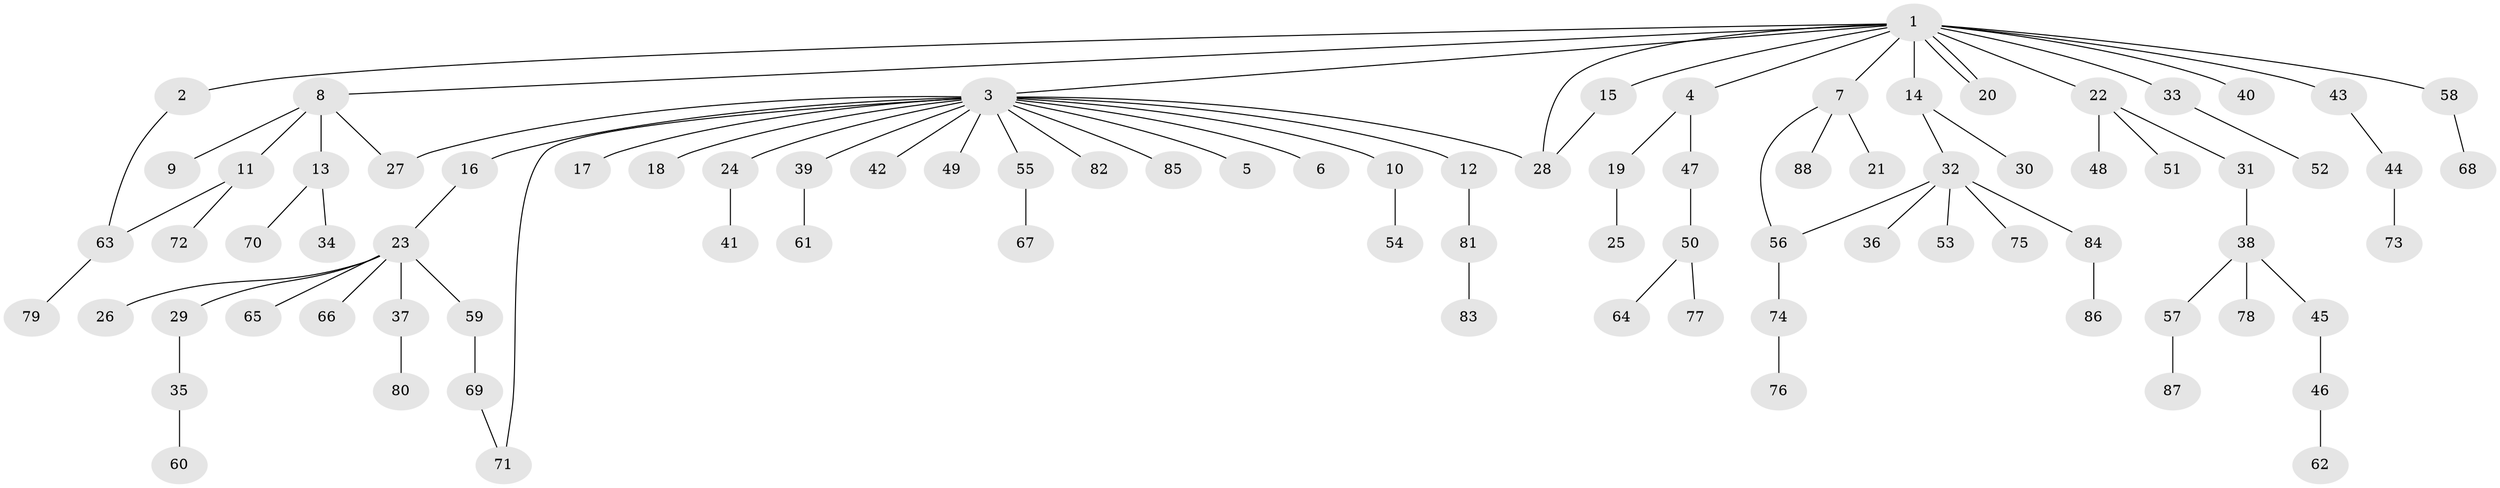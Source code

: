 // coarse degree distribution, {12: 0.016666666666666666, 2: 0.21666666666666667, 17: 0.016666666666666666, 3: 0.06666666666666667, 1: 0.6166666666666667, 6: 0.016666666666666666, 7: 0.03333333333333333, 4: 0.016666666666666666}
// Generated by graph-tools (version 1.1) at 2025/23/03/03/25 07:23:49]
// undirected, 88 vertices, 94 edges
graph export_dot {
graph [start="1"]
  node [color=gray90,style=filled];
  1;
  2;
  3;
  4;
  5;
  6;
  7;
  8;
  9;
  10;
  11;
  12;
  13;
  14;
  15;
  16;
  17;
  18;
  19;
  20;
  21;
  22;
  23;
  24;
  25;
  26;
  27;
  28;
  29;
  30;
  31;
  32;
  33;
  34;
  35;
  36;
  37;
  38;
  39;
  40;
  41;
  42;
  43;
  44;
  45;
  46;
  47;
  48;
  49;
  50;
  51;
  52;
  53;
  54;
  55;
  56;
  57;
  58;
  59;
  60;
  61;
  62;
  63;
  64;
  65;
  66;
  67;
  68;
  69;
  70;
  71;
  72;
  73;
  74;
  75;
  76;
  77;
  78;
  79;
  80;
  81;
  82;
  83;
  84;
  85;
  86;
  87;
  88;
  1 -- 2;
  1 -- 3;
  1 -- 4;
  1 -- 7;
  1 -- 8;
  1 -- 14;
  1 -- 15;
  1 -- 20;
  1 -- 20;
  1 -- 22;
  1 -- 28;
  1 -- 33;
  1 -- 40;
  1 -- 43;
  1 -- 58;
  2 -- 63;
  3 -- 5;
  3 -- 6;
  3 -- 10;
  3 -- 12;
  3 -- 16;
  3 -- 17;
  3 -- 18;
  3 -- 24;
  3 -- 27;
  3 -- 28;
  3 -- 39;
  3 -- 42;
  3 -- 49;
  3 -- 55;
  3 -- 71;
  3 -- 82;
  3 -- 85;
  4 -- 19;
  4 -- 47;
  7 -- 21;
  7 -- 56;
  7 -- 88;
  8 -- 9;
  8 -- 11;
  8 -- 13;
  8 -- 27;
  10 -- 54;
  11 -- 63;
  11 -- 72;
  12 -- 81;
  13 -- 34;
  13 -- 70;
  14 -- 30;
  14 -- 32;
  15 -- 28;
  16 -- 23;
  19 -- 25;
  22 -- 31;
  22 -- 48;
  22 -- 51;
  23 -- 26;
  23 -- 29;
  23 -- 37;
  23 -- 59;
  23 -- 65;
  23 -- 66;
  24 -- 41;
  29 -- 35;
  31 -- 38;
  32 -- 36;
  32 -- 53;
  32 -- 56;
  32 -- 75;
  32 -- 84;
  33 -- 52;
  35 -- 60;
  37 -- 80;
  38 -- 45;
  38 -- 57;
  38 -- 78;
  39 -- 61;
  43 -- 44;
  44 -- 73;
  45 -- 46;
  46 -- 62;
  47 -- 50;
  50 -- 64;
  50 -- 77;
  55 -- 67;
  56 -- 74;
  57 -- 87;
  58 -- 68;
  59 -- 69;
  63 -- 79;
  69 -- 71;
  74 -- 76;
  81 -- 83;
  84 -- 86;
}

